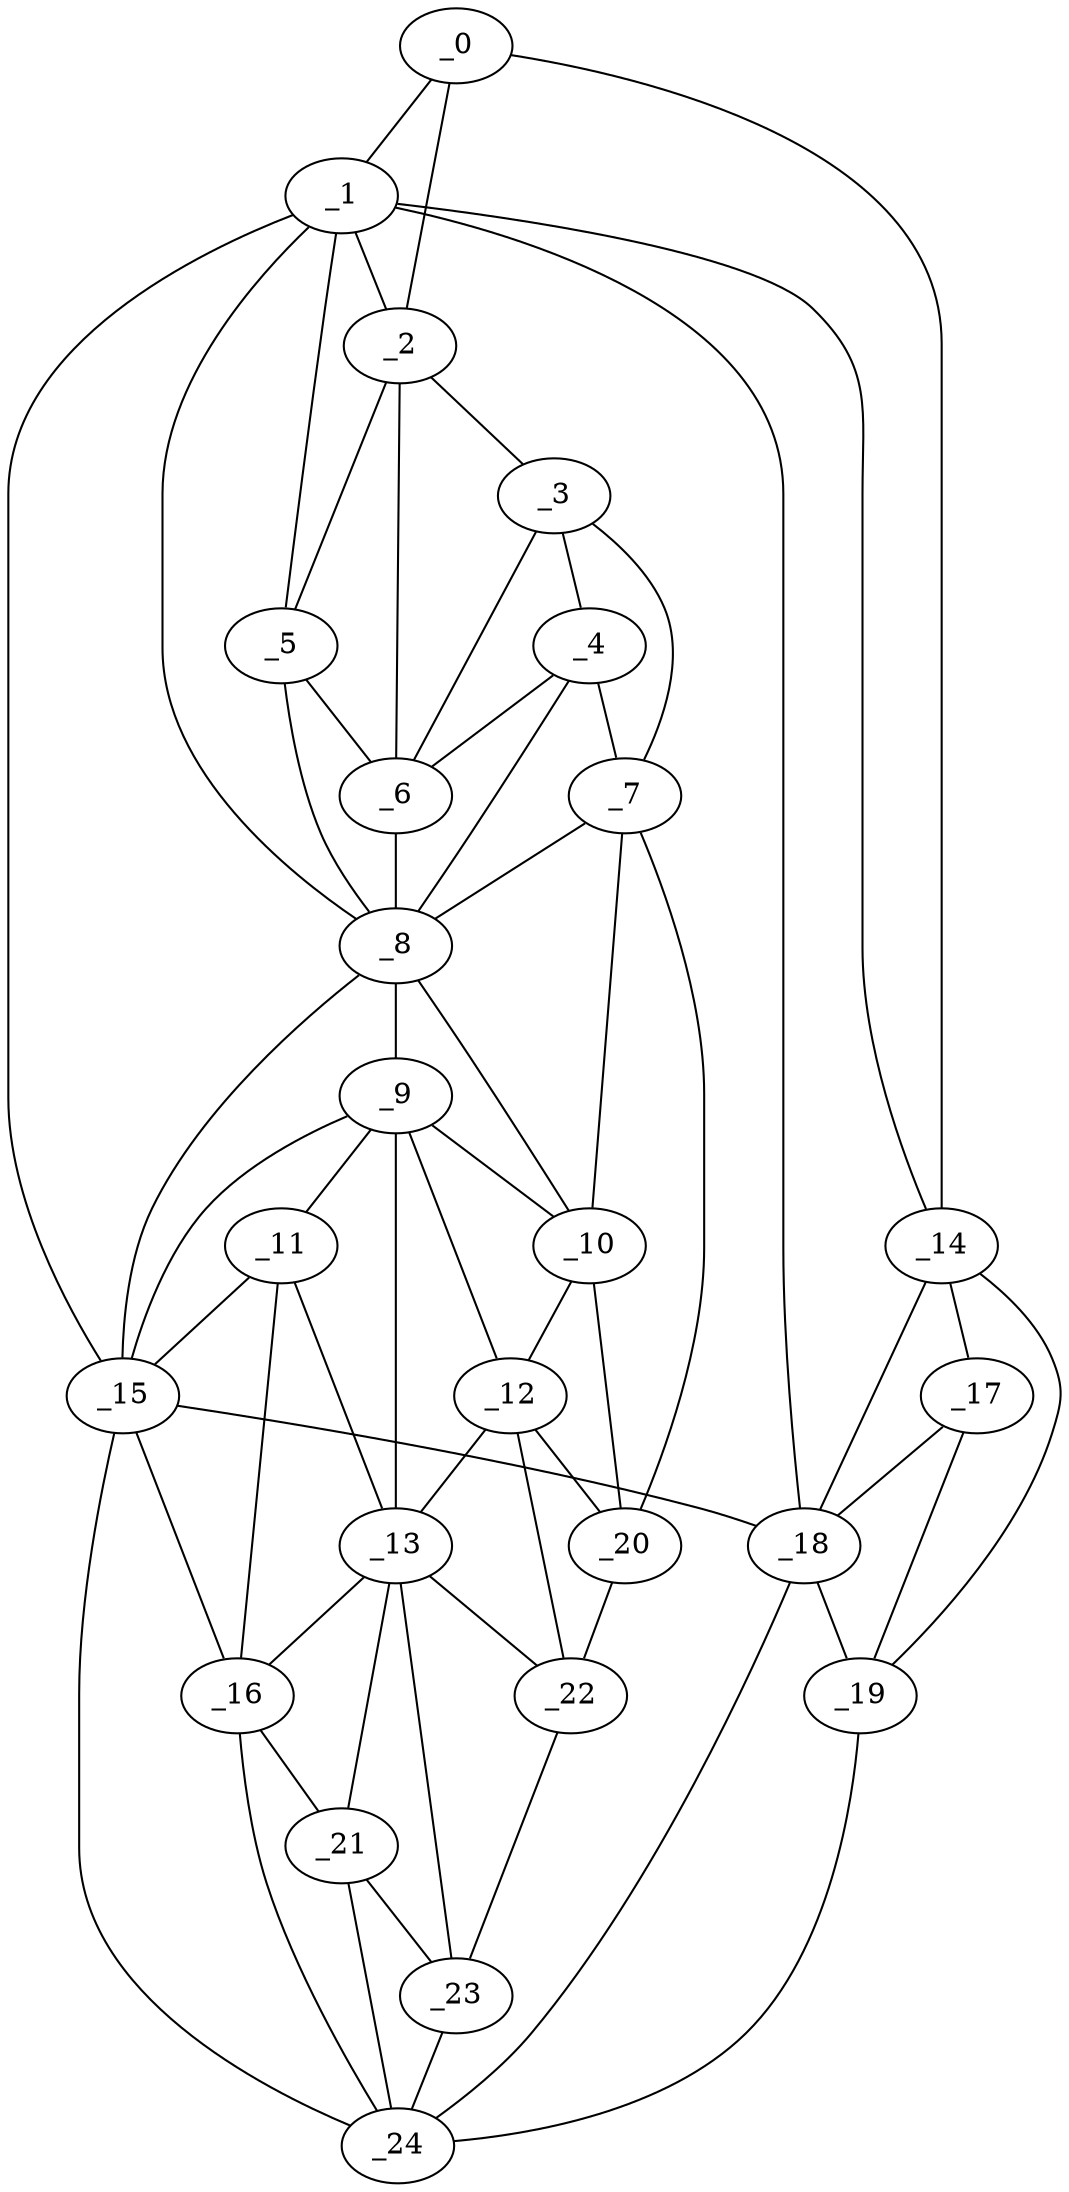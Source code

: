 graph "obj76__275.gxl" {
	_0	 [x=13,
		y=115];
	_1	 [x=21,
		y=57];
	_0 -- _1	 [valence=1];
	_2	 [x=22,
		y=31];
	_0 -- _2	 [valence=1];
	_14	 [x=97,
		y=117];
	_0 -- _14	 [valence=1];
	_1 -- _2	 [valence=2];
	_5	 [x=29,
		y=34];
	_1 -- _5	 [valence=2];
	_8	 [x=44,
		y=23];
	_1 -- _8	 [valence=1];
	_1 -- _14	 [valence=2];
	_15	 [x=98,
		y=58];
	_1 -- _15	 [valence=2];
	_18	 [x=105,
		y=90];
	_1 -- _18	 [valence=1];
	_3	 [x=24,
		y=18];
	_2 -- _3	 [valence=1];
	_2 -- _5	 [valence=2];
	_6	 [x=31,
		y=23];
	_2 -- _6	 [valence=1];
	_4	 [x=29,
		y=14];
	_3 -- _4	 [valence=2];
	_3 -- _6	 [valence=2];
	_7	 [x=33,
		y=5];
	_3 -- _7	 [valence=1];
	_4 -- _6	 [valence=2];
	_4 -- _7	 [valence=2];
	_4 -- _8	 [valence=2];
	_5 -- _6	 [valence=2];
	_5 -- _8	 [valence=2];
	_6 -- _8	 [valence=2];
	_7 -- _8	 [valence=2];
	_10	 [x=84,
		y=19];
	_7 -- _10	 [valence=2];
	_20	 [x=109,
		y=7];
	_7 -- _20	 [valence=1];
	_9	 [x=83,
		y=24];
	_8 -- _9	 [valence=2];
	_8 -- _10	 [valence=1];
	_8 -- _15	 [valence=2];
	_9 -- _10	 [valence=2];
	_11	 [x=94,
		y=35];
	_9 -- _11	 [valence=2];
	_12	 [x=97,
		y=20];
	_9 -- _12	 [valence=2];
	_13	 [x=97,
		y=28];
	_9 -- _13	 [valence=1];
	_9 -- _15	 [valence=1];
	_10 -- _12	 [valence=1];
	_10 -- _20	 [valence=1];
	_11 -- _13	 [valence=2];
	_11 -- _15	 [valence=2];
	_16	 [x=104,
		y=41];
	_11 -- _16	 [valence=2];
	_12 -- _13	 [valence=2];
	_12 -- _20	 [valence=2];
	_22	 [x=116,
		y=24];
	_12 -- _22	 [valence=2];
	_13 -- _16	 [valence=1];
	_21	 [x=115,
		y=34];
	_13 -- _21	 [valence=2];
	_13 -- _22	 [valence=2];
	_23	 [x=116,
		y=29];
	_13 -- _23	 [valence=1];
	_17	 [x=104,
		y=104];
	_14 -- _17	 [valence=2];
	_14 -- _18	 [valence=1];
	_19	 [x=107,
		y=99];
	_14 -- _19	 [valence=1];
	_15 -- _16	 [valence=1];
	_15 -- _18	 [valence=2];
	_24	 [x=116,
		y=40];
	_15 -- _24	 [valence=1];
	_16 -- _21	 [valence=2];
	_16 -- _24	 [valence=1];
	_17 -- _18	 [valence=2];
	_17 -- _19	 [valence=1];
	_18 -- _19	 [valence=2];
	_18 -- _24	 [valence=2];
	_19 -- _24	 [valence=1];
	_20 -- _22	 [valence=1];
	_21 -- _23	 [valence=2];
	_21 -- _24	 [valence=2];
	_22 -- _23	 [valence=1];
	_23 -- _24	 [valence=1];
}

